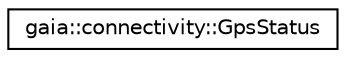 digraph G
{
  edge [fontname="Helvetica",fontsize="10",labelfontname="Helvetica",labelfontsize="10"];
  node [fontname="Helvetica",fontsize="10",shape=record];
  rankdir=LR;
  Node1 [label="gaia::connectivity::GpsStatus",height=0.2,width=0.4,color="black", fillcolor="white", style="filled",URL="$da/dac/classgaia_1_1connectivity_1_1_gps_status.html",tooltip="This class represents the current state of the GPS engine."];
}
